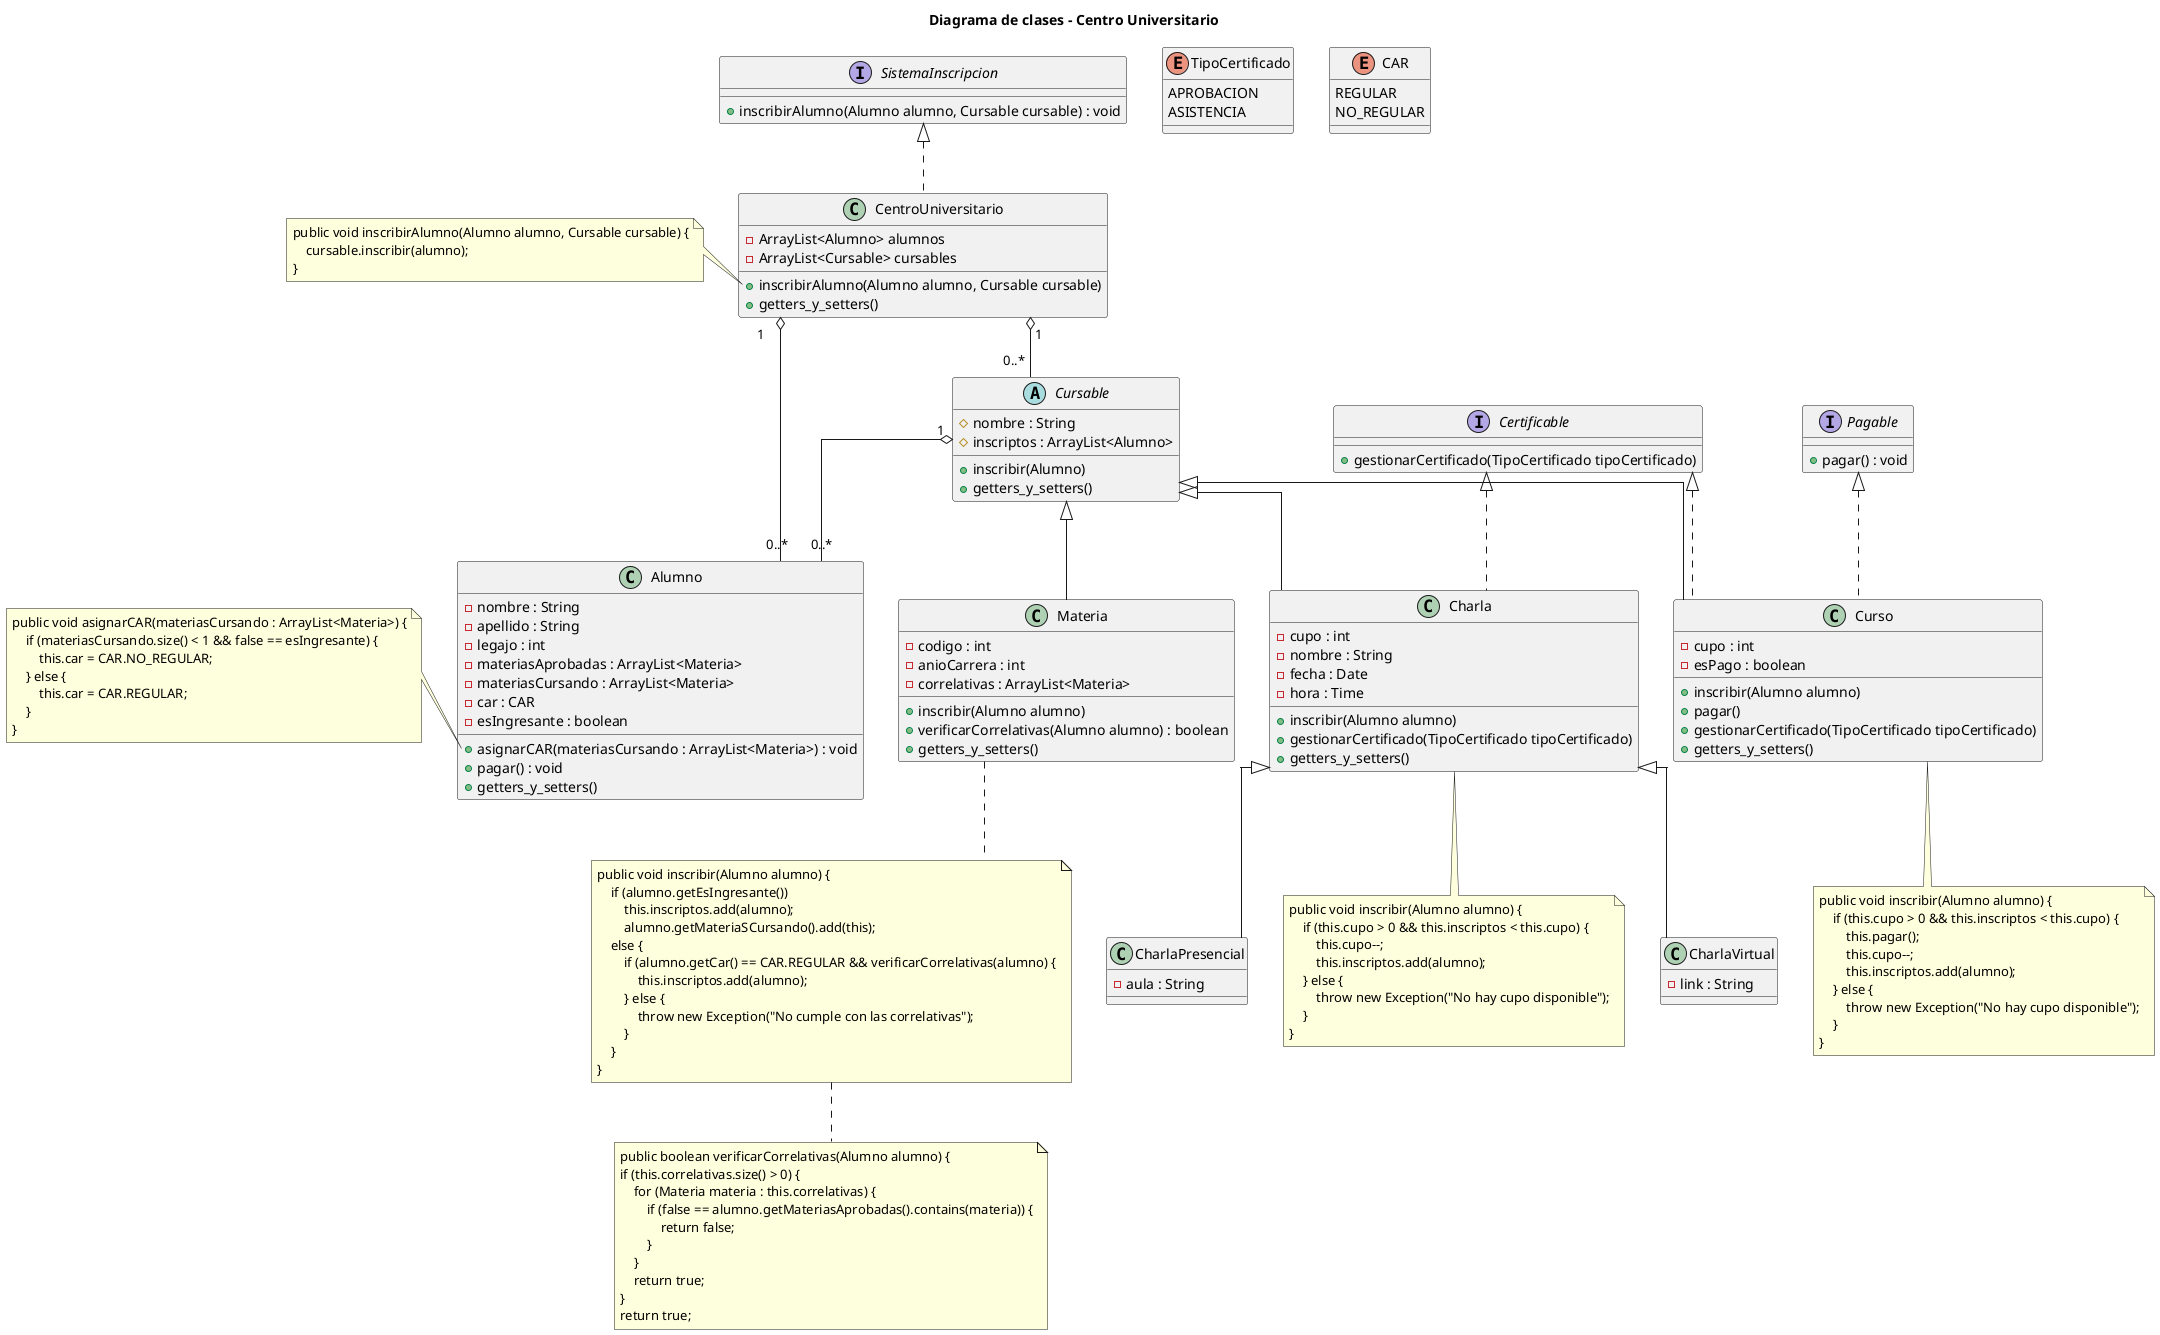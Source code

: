 @startuml
'https://plantuml.com/class-diagram

skinparam Linetype ortho
title "Diagrama de clases - Centro Universitario"

interface SistemaInscripcion {
    + inscribirAlumno(Alumno alumno, Cursable cursable) : void
}


class CentroUniversitario implements SistemaInscripcion {
    - ArrayList<Alumno> alumnos
    - ArrayList<Cursable> cursables

    + inscribirAlumno(Alumno alumno, Cursable cursable)
    + getters_y_setters()
}

note left of CentroUniversitario::inscribirAlumno
    public void inscribirAlumno(Alumno alumno, Cursable cursable) {
        cursable.inscribir(alumno);
    }
end note

class Alumno {
    - nombre : String
    - apellido : String
    - legajo : int
    - materiasAprobadas : ArrayList<Materia>
    - materiasCursando : ArrayList<Materia>
    - car : CAR
    - esIngresante : boolean

    + asignarCAR(materiasCursando : ArrayList<Materia>) : void
    + pagar() : void
    + getters_y_setters()
}

note left of Alumno::asignarCAR
    public void asignarCAR(materiasCursando : ArrayList<Materia>) {
        if (materiasCursando.size() < 1 && false == esIngresante) {
            this.car = CAR.NO_REGULAR;
        } else {
            this.car = CAR.REGULAR;
        }
    }
end note

abstract class Cursable {
    # nombre : String
    # inscriptos : ArrayList<Alumno>

    + inscribir(Alumno)
    + getters_y_setters()
}

class Materia extends Cursable {
    - codigo : int
    - anioCarrera : int
    - correlativas : ArrayList<Materia>

    + inscribir(Alumno alumno)
    + verificarCorrelativas(Alumno alumno) : boolean
    + getters_y_setters()
}

note bottom
    public void inscribir(Alumno alumno) {
        if (alumno.getEsIngresante())
            this.inscriptos.add(alumno);
            alumno.getMateriaSCursando().add(this);
        else {
            if (alumno.getCar() == CAR.REGULAR && verificarCorrelativas(alumno) {
                this.inscriptos.add(alumno);
            } else {
                throw new Exception("No cumple con las correlativas");
            }
        }
    }
end note

note bottom
    public boolean verificarCorrelativas(Alumno alumno) {
    if (this.correlativas.size() > 0) {
        for (Materia materia : this.correlativas) {
            if (false == alumno.getMateriasAprobadas().contains(materia)) {
                return false;
            }
        }
        return true;
    }
    return true;
end note

interface Certificable {
    + gestionarCertificado(TipoCertificado tipoCertificado)
}


interface Pagable {
    + pagar() : void
}

class Curso extends Cursable implements Certificable, Pagable {
    - cupo : int
    - esPago : boolean

    + inscribir(Alumno alumno)
    + pagar()
    + gestionarCertificado(TipoCertificado tipoCertificado)
    + getters_y_setters()
}

note bottom
    public void inscribir(Alumno alumno) {
        if (this.cupo > 0 && this.inscriptos < this.cupo) {
            this.pagar();
            this.cupo--;
            this.inscriptos.add(alumno);
        } else {
            throw new Exception("No hay cupo disponible");
        }
    }
end note

class Charla extends Cursable implements Certificable {
    - cupo : int
    - nombre : String
    - fecha : Date
    - hora : Time

    + inscribir(Alumno alumno)
    + gestionarCertificado(TipoCertificado tipoCertificado)
    + getters_y_setters()
}

note bottom
    public void inscribir(Alumno alumno) {
        if (this.cupo > 0 && this.inscriptos < this.cupo) {
            this.cupo--;
            this.inscriptos.add(alumno);
        } else {
            throw new Exception("No hay cupo disponible");
        }
    }
end note

class CharlaVirtual extends Charla {
    - link : String
}

class CharlaPresencial extends Charla {
    - aula : String
}

enum TipoCertificado {
    APROBACION
    ASISTENCIA
}

enum CAR {
    REGULAR
    NO_REGULAR
}

' relaciones
CentroUniversitario "1" o-- "0..*" Cursable
Cursable "1" o-- "0..*" Alumno
CentroUniversitario "1" o-r- "0..*" Alumno
@enduml